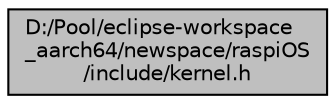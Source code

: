 digraph "D:/Pool/eclipse-workspace_aarch64/newspace/raspiOS/include/kernel.h"
{
  edge [fontname="Helvetica",fontsize="10",labelfontname="Helvetica",labelfontsize="10"];
  node [fontname="Helvetica",fontsize="10",shape=record];
  Node2045 [label="D:/Pool/eclipse-workspace\l_aarch64/newspace/raspiOS\l/include/kernel.h",height=0.2,width=0.4,color="black", fillcolor="grey75", style="filled", fontcolor="black"];
}

